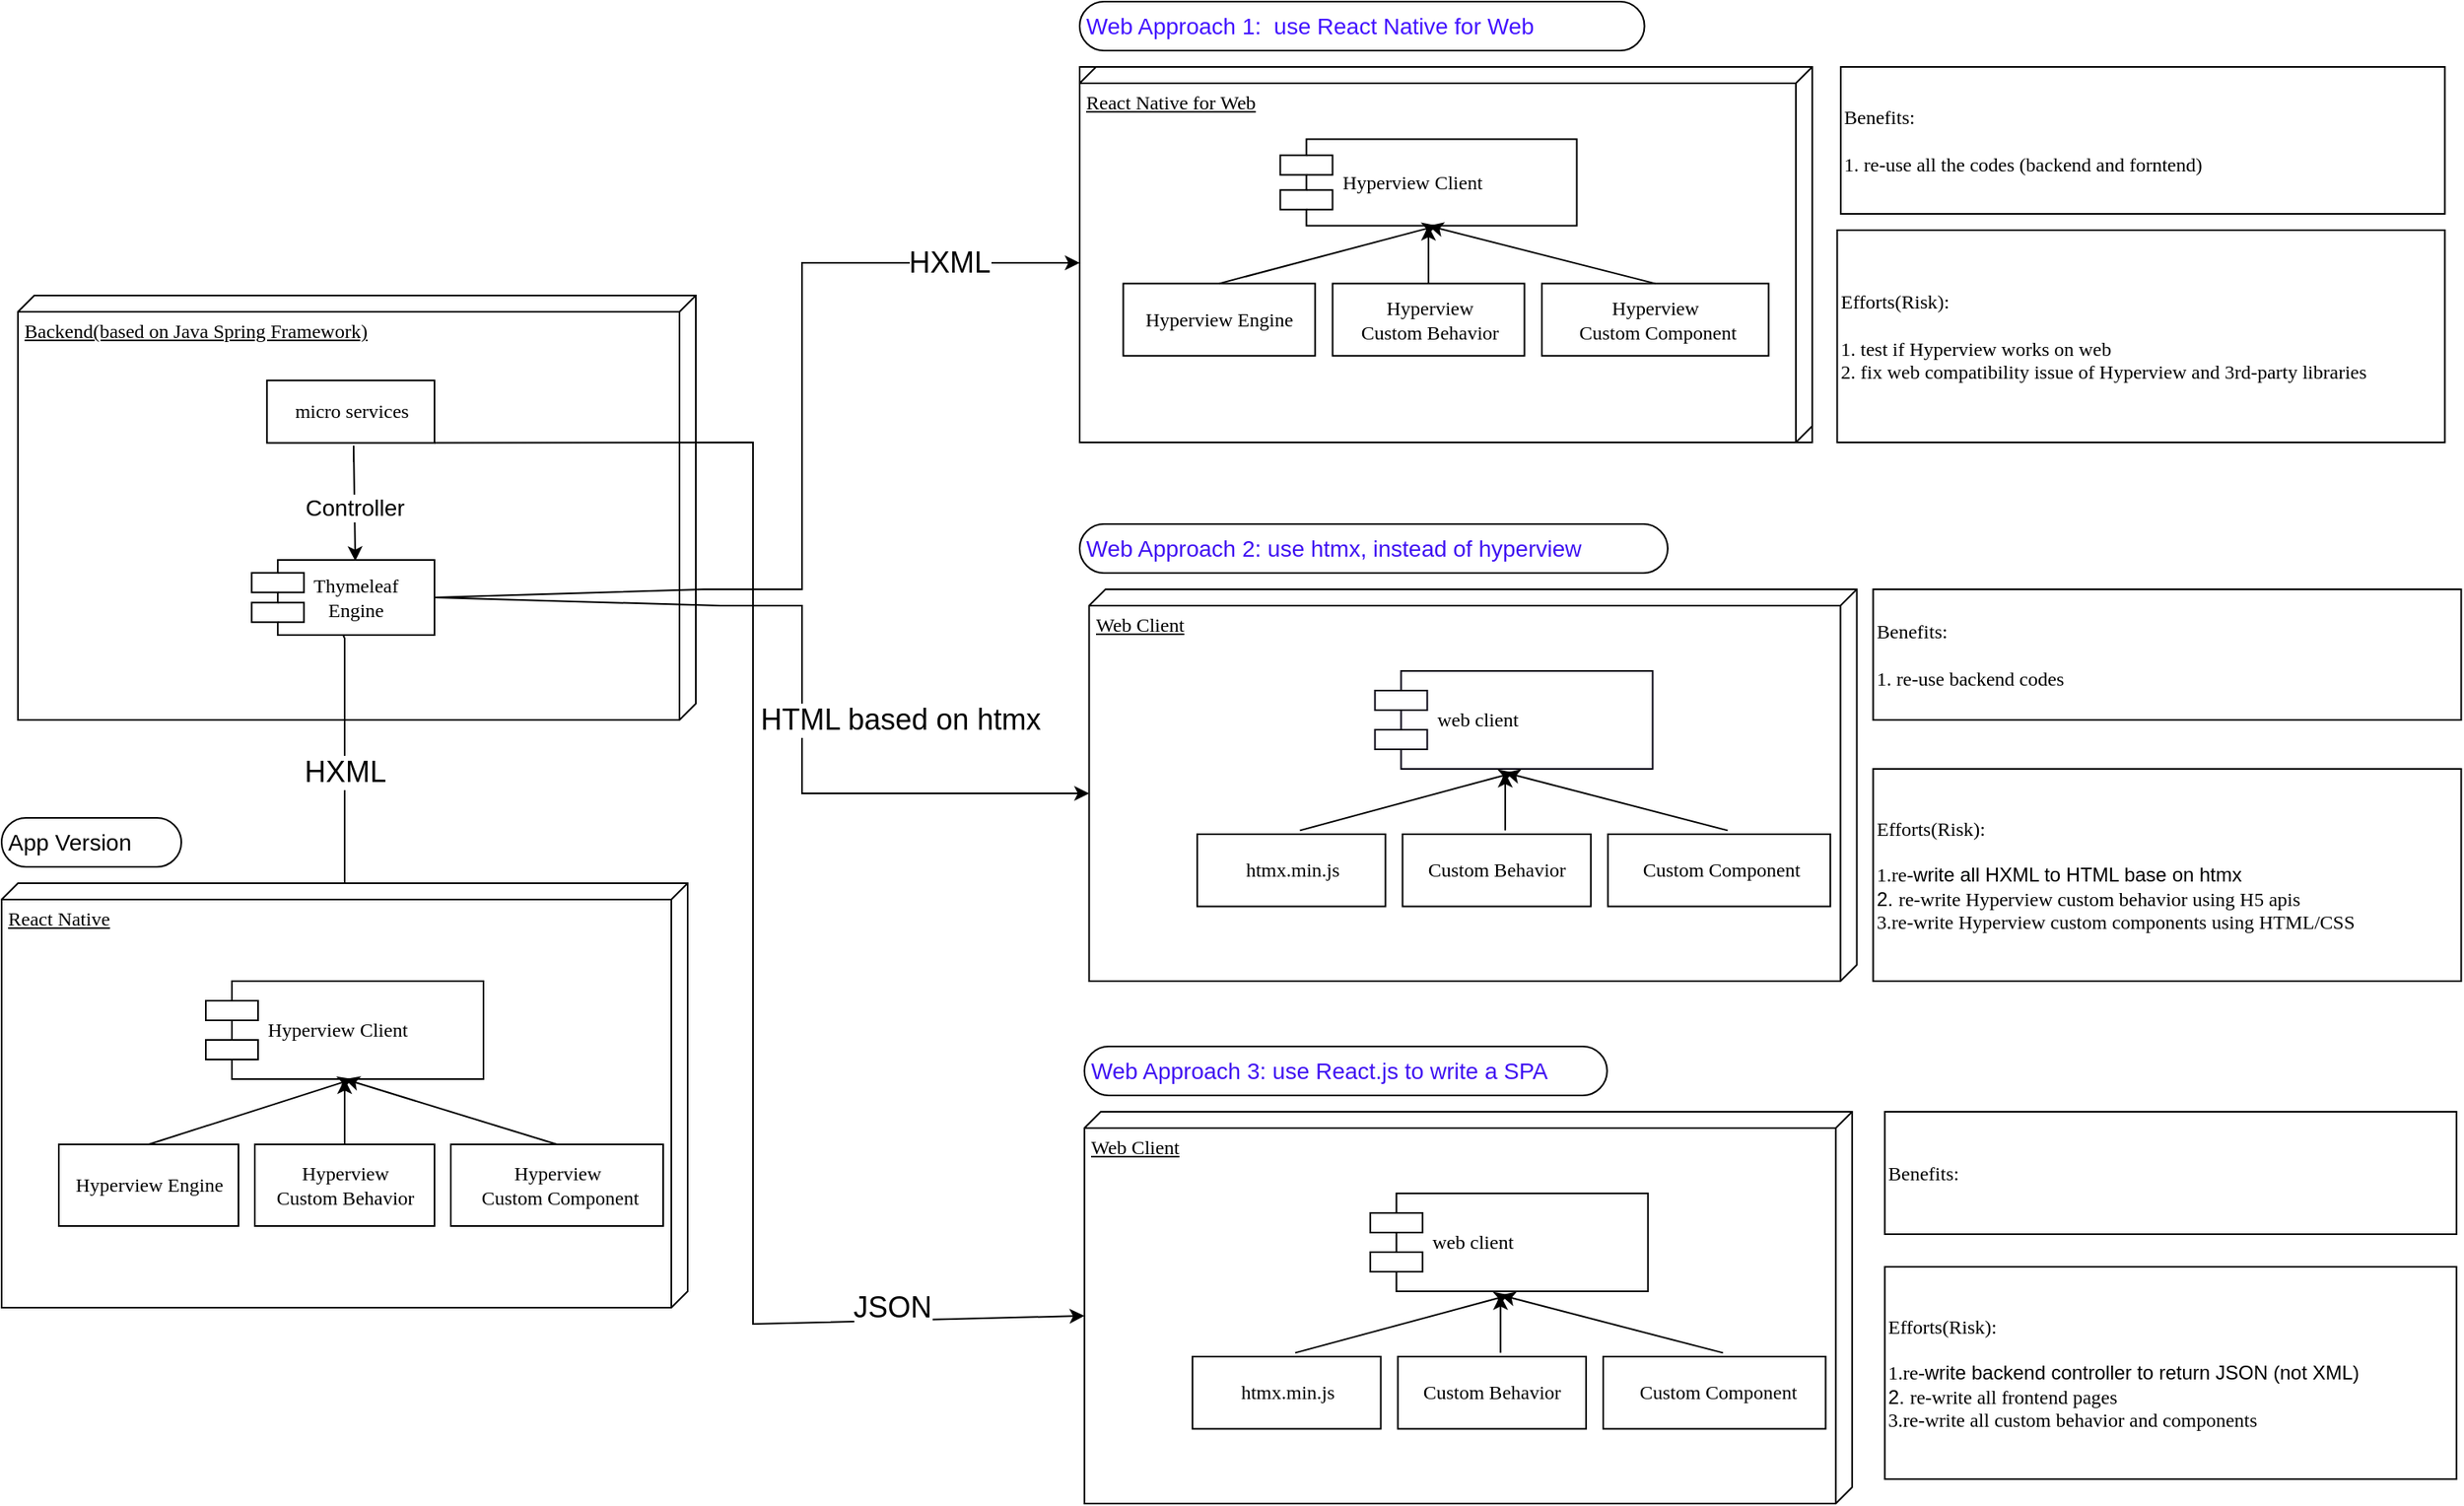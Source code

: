 <mxfile version="18.0.0" type="github">
  <diagram name="Page-1" id="5f0bae14-7c28-e335-631c-24af17079c00">
    <mxGraphModel dx="1857" dy="1796" grid="1" gridSize="10" guides="1" tooltips="1" connect="1" arrows="1" fold="1" page="1" pageScale="1" pageWidth="1100" pageHeight="850" background="none" math="0" shadow="0">
      <root>
        <mxCell id="0" />
        <mxCell id="1" parent="0" />
        <mxCell id="MG-eNMXlgoUWeHQS30Ld-83" value="" style="group" vertex="1" connectable="0" parent="1">
          <mxGeometry x="20" y="-20" width="415" height="260" as="geometry" />
        </mxCell>
        <mxCell id="39150e848f15840c-1" value="Backend(based on Java Spring Framework)" style="verticalAlign=top;align=left;spacingTop=8;spacingLeft=2;spacingRight=12;shape=cube;size=10;direction=south;fontStyle=4;html=1;rounded=0;shadow=0;comic=0;labelBackgroundColor=none;strokeWidth=1;fontFamily=Verdana;fontSize=12" parent="MG-eNMXlgoUWeHQS30Ld-83" vertex="1">
          <mxGeometry width="415" height="260" as="geometry" />
        </mxCell>
        <mxCell id="39150e848f15840c-5" value="Thymeleaf&amp;nbsp;&lt;br&gt;&amp;nbsp; &amp;nbsp;Engine" style="shape=component;align=left;spacingLeft=36;rounded=0;shadow=0;comic=0;labelBackgroundColor=none;strokeWidth=1;fontFamily=Verdana;fontSize=12;html=1;" parent="MG-eNMXlgoUWeHQS30Ld-83" vertex="1">
          <mxGeometry x="143.094" y="162.058" width="111.91" height="45.882" as="geometry" />
        </mxCell>
        <mxCell id="MG-eNMXlgoUWeHQS30Ld-16" value="micro services" style="html=1;rounded=0;shadow=0;comic=0;labelBackgroundColor=none;strokeWidth=1;fontFamily=Verdana;fontSize=12;align=center;" vertex="1" parent="MG-eNMXlgoUWeHQS30Ld-83">
          <mxGeometry x="152.42" y="52.058" width="102.584" height="38.235" as="geometry" />
        </mxCell>
        <mxCell id="MG-eNMXlgoUWeHQS30Ld-18" value="&lt;font style=&quot;font-size: 14px;&quot;&gt;Controller&lt;/font&gt;" style="endArrow=classic;html=1;rounded=0;" edge="1" parent="MG-eNMXlgoUWeHQS30Ld-83">
          <mxGeometry x="0.19" relative="1" as="geometry">
            <mxPoint x="205.51" y="102.06" as="sourcePoint" />
            <mxPoint x="206.51" y="162.648" as="targetPoint" />
            <Array as="points">
              <mxPoint x="205.51" y="92.06" />
            </Array>
            <mxPoint as="offset" />
          </mxGeometry>
        </mxCell>
        <mxCell id="MG-eNMXlgoUWeHQS30Ld-12" value="&lt;font style=&quot;font-size: 18px;&quot;&gt;HXML&lt;/font&gt;" style="endArrow=classic;html=1;rounded=0;exitX=0.5;exitY=1;exitDx=0;exitDy=0;entryX=0.5;entryY=0;entryDx=0;entryDy=0;" edge="1" parent="1" source="39150e848f15840c-5" target="39150e848f15840c-10">
          <mxGeometry x="-0.207" relative="1" as="geometry">
            <mxPoint x="125" y="350" as="sourcePoint" />
            <mxPoint x="285" y="350" as="targetPoint" />
            <Array as="points">
              <mxPoint x="220" y="190" />
            </Array>
            <mxPoint as="offset" />
          </mxGeometry>
        </mxCell>
        <mxCell id="MG-eNMXlgoUWeHQS30Ld-84" value="" style="group" vertex="1" connectable="0" parent="1">
          <mxGeometry x="10" y="340" width="420" height="260" as="geometry" />
        </mxCell>
        <mxCell id="39150e848f15840c-3" value="React Native" style="verticalAlign=top;align=left;spacingTop=8;spacingLeft=2;spacingRight=12;shape=cube;size=10;direction=south;fontStyle=4;html=1;rounded=0;shadow=0;comic=0;labelBackgroundColor=none;strokeWidth=1;fontFamily=Verdana;fontSize=12" parent="MG-eNMXlgoUWeHQS30Ld-84" vertex="1">
          <mxGeometry width="420" height="260" as="geometry" />
        </mxCell>
        <mxCell id="39150e848f15840c-10" value="Hyperview Client" style="shape=component;align=left;spacingLeft=36;rounded=0;shadow=0;comic=0;labelBackgroundColor=none;strokeWidth=1;fontFamily=Verdana;fontSize=12;html=1;" parent="MG-eNMXlgoUWeHQS30Ld-84" vertex="1">
          <mxGeometry x="125" y="60" width="170" height="60" as="geometry" />
        </mxCell>
        <mxCell id="MG-eNMXlgoUWeHQS30Ld-4" value="Hyperview Engine" style="html=1;rounded=0;shadow=0;comic=0;labelBackgroundColor=none;strokeWidth=1;fontFamily=Verdana;fontSize=12;align=center;" vertex="1" parent="MG-eNMXlgoUWeHQS30Ld-84">
          <mxGeometry x="35" y="160" width="110" height="50" as="geometry" />
        </mxCell>
        <mxCell id="MG-eNMXlgoUWeHQS30Ld-5" value="Hyperview &lt;br&gt;Custom Behavior" style="html=1;rounded=0;shadow=0;comic=0;labelBackgroundColor=none;strokeWidth=1;fontFamily=Verdana;fontSize=12;align=center;" vertex="1" parent="MG-eNMXlgoUWeHQS30Ld-84">
          <mxGeometry x="155" y="160" width="110" height="50" as="geometry" />
        </mxCell>
        <mxCell id="MG-eNMXlgoUWeHQS30Ld-6" value="Hyperview&lt;br&gt;&amp;nbsp;Custom Component" style="html=1;rounded=0;shadow=0;comic=0;labelBackgroundColor=none;strokeWidth=1;fontFamily=Verdana;fontSize=12;align=center;" vertex="1" parent="MG-eNMXlgoUWeHQS30Ld-84">
          <mxGeometry x="275" y="160" width="130" height="50" as="geometry" />
        </mxCell>
        <mxCell id="MG-eNMXlgoUWeHQS30Ld-7" value="" style="endArrow=classic;html=1;rounded=0;exitX=0.5;exitY=0;exitDx=0;exitDy=0;entryX=0.5;entryY=1;entryDx=0;entryDy=0;" edge="1" parent="MG-eNMXlgoUWeHQS30Ld-84" source="MG-eNMXlgoUWeHQS30Ld-5" target="39150e848f15840c-10">
          <mxGeometry width="50" height="50" relative="1" as="geometry">
            <mxPoint x="165" y="70" as="sourcePoint" />
            <mxPoint x="215" y="20" as="targetPoint" />
          </mxGeometry>
        </mxCell>
        <mxCell id="MG-eNMXlgoUWeHQS30Ld-10" value="" style="endArrow=classic;html=1;rounded=0;exitX=0.5;exitY=0;exitDx=0;exitDy=0;entryX=0.5;entryY=1;entryDx=0;entryDy=0;" edge="1" parent="MG-eNMXlgoUWeHQS30Ld-84" source="MG-eNMXlgoUWeHQS30Ld-6" target="39150e848f15840c-10">
          <mxGeometry width="50" height="50" relative="1" as="geometry">
            <mxPoint x="220" y="170" as="sourcePoint" />
            <mxPoint x="220" y="130" as="targetPoint" />
          </mxGeometry>
        </mxCell>
        <mxCell id="MG-eNMXlgoUWeHQS30Ld-11" value="" style="endArrow=classic;html=1;rounded=0;exitX=0.5;exitY=0;exitDx=0;exitDy=0;" edge="1" parent="MG-eNMXlgoUWeHQS30Ld-84" source="MG-eNMXlgoUWeHQS30Ld-4">
          <mxGeometry width="50" height="50" relative="1" as="geometry">
            <mxPoint x="230" y="180" as="sourcePoint" />
            <mxPoint x="215" y="120" as="targetPoint" />
          </mxGeometry>
        </mxCell>
        <mxCell id="MG-eNMXlgoUWeHQS30Ld-90" value="" style="group" vertex="1" connectable="0" parent="1">
          <mxGeometry x="670" y="120" width="845.77" height="280" as="geometry" />
        </mxCell>
        <mxCell id="MG-eNMXlgoUWeHQS30Ld-30" value="&lt;font&gt;Web Approach 2: use htmx, instead of hyperview&lt;/font&gt;" style="whiteSpace=wrap;html=1;rounded=1;arcSize=50;align=left;verticalAlign=middle;strokeWidth=1;autosize=1;spacing=4;treeFolding=1;treeMoving=1;newEdgeStyle={&quot;edgeStyle&quot;:&quot;entityRelationEdgeStyle&quot;,&quot;startArrow&quot;:&quot;none&quot;,&quot;endArrow&quot;:&quot;none&quot;,&quot;segment&quot;:10,&quot;curved&quot;:1};fontSize=14;fontColor=#4013F2;" vertex="1" parent="MG-eNMXlgoUWeHQS30Ld-90">
          <mxGeometry width="360" height="30" as="geometry" />
        </mxCell>
        <mxCell id="MG-eNMXlgoUWeHQS30Ld-61" value="&lt;font&gt;Benefits:&amp;nbsp;&lt;br&gt;&lt;br&gt;1. re-use backend codes&amp;nbsp;&lt;br&gt;&lt;/font&gt;" style="html=1;rounded=0;shadow=0;comic=0;labelBackgroundColor=none;strokeWidth=1;fontFamily=Verdana;fontSize=12;align=left;strokeColor=default;verticalAlign=middle;whiteSpace=wrap;fontColor=#000000;" vertex="1" parent="MG-eNMXlgoUWeHQS30Ld-90">
          <mxGeometry x="485.77" y="40" width="360" height="80" as="geometry" />
        </mxCell>
        <mxCell id="MG-eNMXlgoUWeHQS30Ld-62" value="&lt;font&gt;Efforts(Risk):&lt;br&gt;&lt;br&gt;1.re-&lt;/font&gt;&lt;span style=&quot;font-family: Helvetica; text-align: center; background-color: rgb(255, 255, 255);&quot;&gt;&lt;font style=&quot;font-size: 12px;&quot;&gt;write all HXML to HTML base on htmx&lt;br&gt;2.&amp;nbsp;&lt;/font&gt;&lt;/span&gt;&lt;span style=&quot;text-align: center;&quot;&gt;re-write Hyperview custom behavior using H5 apis&lt;/span&gt;&lt;br style=&quot;text-align: center;&quot;&gt;&lt;span style=&quot;text-align: center;&quot;&gt;3.re-write Hyperview custom components using HTML/CSS&lt;/span&gt;&lt;span style=&quot;font-family: Helvetica; text-align: center; background-color: rgb(255, 255, 255);&quot;&gt;&lt;font style=&quot;font-size: 12px;&quot;&gt;&lt;br&gt;&lt;/font&gt;&lt;/span&gt;" style="html=1;rounded=0;shadow=0;comic=0;labelBackgroundColor=none;strokeWidth=1;fontFamily=Verdana;fontSize=12;align=left;strokeColor=default;whiteSpace=wrap;fontColor=#000000;" vertex="1" parent="MG-eNMXlgoUWeHQS30Ld-90">
          <mxGeometry x="485.77" y="150" width="360" height="130" as="geometry" />
        </mxCell>
        <mxCell id="MG-eNMXlgoUWeHQS30Ld-86" value="" style="group;fontColor=#000000;" vertex="1" connectable="0" parent="MG-eNMXlgoUWeHQS30Ld-90">
          <mxGeometry x="5.77" y="40" width="470" height="240" as="geometry" />
        </mxCell>
        <mxCell id="MG-eNMXlgoUWeHQS30Ld-21" value="Web Client" style="verticalAlign=top;align=left;spacingTop=8;spacingLeft=2;spacingRight=12;shape=cube;size=10;direction=south;fontStyle=4;html=1;rounded=0;shadow=0;comic=0;labelBackgroundColor=none;strokeWidth=1;fontFamily=Verdana;fontSize=12;strokeColor=#000000;" vertex="1" parent="MG-eNMXlgoUWeHQS30Ld-86">
          <mxGeometry width="470" height="240" as="geometry" />
        </mxCell>
        <mxCell id="MG-eNMXlgoUWeHQS30Ld-22" value="web client" style="shape=component;align=left;spacingLeft=36;rounded=0;shadow=0;comic=0;labelBackgroundColor=none;strokeWidth=1;fontFamily=Verdana;fontSize=12;html=1;strokeColor=#050212;fontColor=#000000;" vertex="1" parent="MG-eNMXlgoUWeHQS30Ld-86">
          <mxGeometry x="175" y="50" width="170" height="60" as="geometry" />
        </mxCell>
        <mxCell id="MG-eNMXlgoUWeHQS30Ld-63" value="htmx.min.js" style="html=1;rounded=0;shadow=0;comic=0;labelBackgroundColor=none;strokeWidth=1;fontFamily=Verdana;fontSize=12;align=center;strokeColor=default;" vertex="1" parent="MG-eNMXlgoUWeHQS30Ld-86">
          <mxGeometry x="66.19" y="150.002" width="115.238" height="44.231" as="geometry" />
        </mxCell>
        <mxCell id="MG-eNMXlgoUWeHQS30Ld-64" value="Custom Behavior" style="html=1;rounded=0;shadow=0;comic=0;labelBackgroundColor=none;strokeWidth=1;fontFamily=Verdana;fontSize=12;align=center;strokeColor=default;" vertex="1" parent="MG-eNMXlgoUWeHQS30Ld-86">
          <mxGeometry x="191.905" y="150.002" width="115.238" height="44.231" as="geometry" />
        </mxCell>
        <mxCell id="MG-eNMXlgoUWeHQS30Ld-65" value="&amp;nbsp;Custom Component" style="html=1;rounded=0;shadow=0;comic=0;labelBackgroundColor=none;strokeWidth=1;fontFamily=Verdana;fontSize=12;align=center;strokeColor=default;" vertex="1" parent="MG-eNMXlgoUWeHQS30Ld-86">
          <mxGeometry x="317.619" y="150.002" width="136.19" height="44.231" as="geometry" />
        </mxCell>
        <mxCell id="MG-eNMXlgoUWeHQS30Ld-66" value="" style="endArrow=classic;html=1;rounded=0;exitX=0.5;exitY=0;exitDx=0;exitDy=0;entryX=0.5;entryY=1;entryDx=0;entryDy=0;strokeColor=default;" edge="1" parent="MG-eNMXlgoUWeHQS30Ld-86">
          <mxGeometry width="50" height="50" relative="1" as="geometry">
            <mxPoint x="254.764" y="147.692" as="sourcePoint" />
            <mxPoint x="254.764" y="112.308" as="targetPoint" />
          </mxGeometry>
        </mxCell>
        <mxCell id="MG-eNMXlgoUWeHQS30Ld-67" value="" style="endArrow=classic;html=1;rounded=0;exitX=0.5;exitY=0;exitDx=0;exitDy=0;entryX=0.5;entryY=1;entryDx=0;entryDy=0;strokeColor=default;" edge="1" parent="MG-eNMXlgoUWeHQS30Ld-86">
          <mxGeometry width="50" height="50" relative="1" as="geometry">
            <mxPoint x="390.954" y="147.692" as="sourcePoint" />
            <mxPoint x="254.764" y="112.308" as="targetPoint" />
          </mxGeometry>
        </mxCell>
        <mxCell id="MG-eNMXlgoUWeHQS30Ld-68" value="" style="endArrow=classic;html=1;rounded=0;exitX=0.5;exitY=0;exitDx=0;exitDy=0;strokeColor=default;" edge="1" parent="MG-eNMXlgoUWeHQS30Ld-86">
          <mxGeometry width="50" height="50" relative="1" as="geometry">
            <mxPoint x="129.05" y="147.692" as="sourcePoint" />
            <mxPoint x="260.002" y="112.308" as="targetPoint" />
          </mxGeometry>
        </mxCell>
        <mxCell id="MG-eNMXlgoUWeHQS30Ld-91" value="" style="group" vertex="1" connectable="0" parent="1">
          <mxGeometry x="670" y="-200" width="835.77" height="270" as="geometry" />
        </mxCell>
        <mxCell id="MG-eNMXlgoUWeHQS30Ld-46" value="&lt;font&gt;Web Approach 1:&amp;nbsp;&amp;nbsp;use React Native for Web&lt;/font&gt;" style="whiteSpace=wrap;html=1;rounded=1;arcSize=50;align=left;verticalAlign=middle;strokeWidth=1;autosize=1;spacing=4;treeFolding=1;treeMoving=1;newEdgeStyle={&quot;edgeStyle&quot;:&quot;entityRelationEdgeStyle&quot;,&quot;startArrow&quot;:&quot;none&quot;,&quot;endArrow&quot;:&quot;none&quot;,&quot;segment&quot;:10,&quot;curved&quot;:1};fontSize=14;fontColor=#4314FF;" vertex="1" parent="MG-eNMXlgoUWeHQS30Ld-91">
          <mxGeometry width="345.77" height="30" as="geometry" />
        </mxCell>
        <mxCell id="MG-eNMXlgoUWeHQS30Ld-47" value="" style="group;strokeColor=default;" vertex="1" connectable="0" parent="MG-eNMXlgoUWeHQS30Ld-91">
          <mxGeometry x="0.001" y="40" width="448.462" height="230" as="geometry" />
        </mxCell>
        <mxCell id="MG-eNMXlgoUWeHQS30Ld-34" value="React Native for Web" style="verticalAlign=top;align=left;spacingTop=8;spacingLeft=2;spacingRight=12;shape=cube;size=10;direction=south;fontStyle=4;html=1;rounded=0;shadow=0;comic=0;labelBackgroundColor=none;strokeWidth=1;fontFamily=Verdana;fontSize=12;strokeColor=default;" vertex="1" parent="MG-eNMXlgoUWeHQS30Ld-47">
          <mxGeometry width="448.462" height="230" as="geometry" />
        </mxCell>
        <mxCell id="MG-eNMXlgoUWeHQS30Ld-35" value="Hyperview Client" style="shape=component;align=left;spacingLeft=36;rounded=0;shadow=0;comic=0;labelBackgroundColor=none;strokeWidth=1;fontFamily=Verdana;fontSize=12;html=1;strokeColor=default;" vertex="1" parent="MG-eNMXlgoUWeHQS30Ld-47">
          <mxGeometry x="122.793" y="44.231" width="181.52" height="53.077" as="geometry" />
        </mxCell>
        <mxCell id="MG-eNMXlgoUWeHQS30Ld-36" value="Hyperview Engine" style="html=1;rounded=0;shadow=0;comic=0;labelBackgroundColor=none;strokeWidth=1;fontFamily=Verdana;fontSize=12;align=center;strokeColor=default;" vertex="1" parent="MG-eNMXlgoUWeHQS30Ld-47">
          <mxGeometry x="26.694" y="132.692" width="117.454" height="44.231" as="geometry" />
        </mxCell>
        <mxCell id="MG-eNMXlgoUWeHQS30Ld-37" value="Hyperview &lt;br&gt;Custom Behavior" style="html=1;rounded=0;shadow=0;comic=0;labelBackgroundColor=none;strokeWidth=1;fontFamily=Verdana;fontSize=12;align=center;strokeColor=default;" vertex="1" parent="MG-eNMXlgoUWeHQS30Ld-47">
          <mxGeometry x="154.826" y="132.692" width="117.454" height="44.231" as="geometry" />
        </mxCell>
        <mxCell id="MG-eNMXlgoUWeHQS30Ld-38" value="Hyperview&lt;br&gt;&amp;nbsp;Custom Component" style="html=1;rounded=0;shadow=0;comic=0;labelBackgroundColor=none;strokeWidth=1;fontFamily=Verdana;fontSize=12;align=center;strokeColor=default;" vertex="1" parent="MG-eNMXlgoUWeHQS30Ld-47">
          <mxGeometry x="282.958" y="132.692" width="138.81" height="44.231" as="geometry" />
        </mxCell>
        <mxCell id="MG-eNMXlgoUWeHQS30Ld-39" value="" style="endArrow=classic;html=1;rounded=0;exitX=0.5;exitY=0;exitDx=0;exitDy=0;entryX=0.5;entryY=1;entryDx=0;entryDy=0;strokeColor=default;" edge="1" parent="MG-eNMXlgoUWeHQS30Ld-47" source="MG-eNMXlgoUWeHQS30Ld-37" target="MG-eNMXlgoUWeHQS30Ld-35">
          <mxGeometry width="50" height="50" relative="1" as="geometry">
            <mxPoint x="165.504" y="53.077" as="sourcePoint" />
            <mxPoint x="218.892" y="8.846" as="targetPoint" />
          </mxGeometry>
        </mxCell>
        <mxCell id="MG-eNMXlgoUWeHQS30Ld-40" value="" style="endArrow=classic;html=1;rounded=0;exitX=0.5;exitY=0;exitDx=0;exitDy=0;entryX=0.5;entryY=1;entryDx=0;entryDy=0;strokeColor=default;" edge="1" parent="MG-eNMXlgoUWeHQS30Ld-47" source="MG-eNMXlgoUWeHQS30Ld-38" target="MG-eNMXlgoUWeHQS30Ld-35">
          <mxGeometry width="50" height="50" relative="1" as="geometry">
            <mxPoint x="224.231" y="141.538" as="sourcePoint" />
            <mxPoint x="224.231" y="106.154" as="targetPoint" />
          </mxGeometry>
        </mxCell>
        <mxCell id="MG-eNMXlgoUWeHQS30Ld-41" value="" style="endArrow=classic;html=1;rounded=0;exitX=0.5;exitY=0;exitDx=0;exitDy=0;strokeColor=default;" edge="1" parent="MG-eNMXlgoUWeHQS30Ld-47" source="MG-eNMXlgoUWeHQS30Ld-36">
          <mxGeometry width="50" height="50" relative="1" as="geometry">
            <mxPoint x="234.908" y="150.385" as="sourcePoint" />
            <mxPoint x="218.892" y="97.308" as="targetPoint" />
          </mxGeometry>
        </mxCell>
        <mxCell id="MG-eNMXlgoUWeHQS30Ld-59" value="&lt;font&gt;Benefits:&amp;nbsp;&lt;br&gt;&lt;br&gt;1. re-use all the codes (backend and forntend)&lt;br&gt;&lt;/font&gt;" style="html=1;rounded=0;shadow=0;comic=0;labelBackgroundColor=none;strokeWidth=1;fontFamily=Verdana;fontSize=12;align=left;strokeColor=default;verticalAlign=middle;whiteSpace=wrap;fontColor=#000000;" vertex="1" parent="MG-eNMXlgoUWeHQS30Ld-91">
          <mxGeometry x="465.932" y="40" width="369.838" height="90" as="geometry" />
        </mxCell>
        <mxCell id="MG-eNMXlgoUWeHQS30Ld-60" value="&lt;font&gt;Efforts(Risk):&lt;br&gt;&lt;br&gt;1. test if Hyperview works on web&lt;br&gt;2. fix web compatibility issue of Hyperview and 3rd-party libraries&lt;/font&gt;" style="html=1;rounded=0;shadow=0;comic=0;labelBackgroundColor=none;strokeWidth=1;fontFamily=Verdana;fontSize=12;align=left;strokeColor=default;whiteSpace=wrap;fontColor=#000000;" vertex="1" parent="MG-eNMXlgoUWeHQS30Ld-91">
          <mxGeometry x="463.751" y="140" width="372.019" height="130" as="geometry" />
        </mxCell>
        <mxCell id="MG-eNMXlgoUWeHQS30Ld-92" value="" style="group" vertex="1" connectable="0" parent="1">
          <mxGeometry x="672.89" y="440" width="840" height="280" as="geometry" />
        </mxCell>
        <mxCell id="MG-eNMXlgoUWeHQS30Ld-87" value="&lt;font&gt;Web Approach 3: use React.js to write a SPA&lt;/font&gt;" style="whiteSpace=wrap;html=1;rounded=1;arcSize=50;align=left;verticalAlign=middle;strokeWidth=1;autosize=1;spacing=4;treeFolding=1;treeMoving=1;newEdgeStyle={&quot;edgeStyle&quot;:&quot;entityRelationEdgeStyle&quot;,&quot;startArrow&quot;:&quot;none&quot;,&quot;endArrow&quot;:&quot;none&quot;,&quot;segment&quot;:10,&quot;curved&quot;:1};fontSize=14;fontColor=#4013F2;" vertex="1" parent="MG-eNMXlgoUWeHQS30Ld-92">
          <mxGeometry width="320" height="30" as="geometry" />
        </mxCell>
        <mxCell id="MG-eNMXlgoUWeHQS30Ld-89" value="" style="group" vertex="1" connectable="0" parent="MG-eNMXlgoUWeHQS30Ld-92">
          <mxGeometry y="40" width="840" height="240" as="geometry" />
        </mxCell>
        <mxCell id="MG-eNMXlgoUWeHQS30Ld-69" value="&lt;font&gt;Benefits:&amp;nbsp;&lt;br&gt;&lt;/font&gt;" style="html=1;rounded=0;shadow=0;comic=0;labelBackgroundColor=none;strokeWidth=1;fontFamily=Verdana;fontSize=12;align=left;strokeColor=default;verticalAlign=middle;whiteSpace=wrap;fontColor=#000000;" vertex="1" parent="MG-eNMXlgoUWeHQS30Ld-89">
          <mxGeometry x="490" width="350" height="75" as="geometry" />
        </mxCell>
        <mxCell id="MG-eNMXlgoUWeHQS30Ld-70" value="&lt;font&gt;Efforts(Risk):&lt;br&gt;&lt;br&gt;1.re-&lt;/font&gt;&lt;span style=&quot;font-family: Helvetica; text-align: center; background-color: rgb(255, 255, 255);&quot;&gt;&lt;font style=&quot;font-size: 12px;&quot;&gt;write backend controller to return JSON (not XML)&lt;br&gt;2.&amp;nbsp;&lt;/font&gt;&lt;/span&gt;&lt;span style=&quot;text-align: center;&quot;&gt;re-write all frontend pages&lt;/span&gt;&lt;br style=&quot;text-align: center;&quot;&gt;&lt;span style=&quot;text-align: center;&quot;&gt;3.re-write all custom behavior and components&lt;/span&gt;&lt;span style=&quot;font-family: Helvetica; text-align: center; background-color: rgb(255, 255, 255);&quot;&gt;&lt;font style=&quot;font-size: 12px;&quot;&gt;&lt;br&gt;&lt;/font&gt;&lt;/span&gt;" style="html=1;rounded=0;shadow=0;comic=0;labelBackgroundColor=none;strokeWidth=1;fontFamily=Verdana;fontSize=12;align=left;strokeColor=default;whiteSpace=wrap;fontColor=#000000;" vertex="1" parent="MG-eNMXlgoUWeHQS30Ld-89">
          <mxGeometry x="490" y="95" width="350" height="130" as="geometry" />
        </mxCell>
        <mxCell id="MG-eNMXlgoUWeHQS30Ld-88" value="" style="group;fontColor=#000000;" vertex="1" connectable="0" parent="MG-eNMXlgoUWeHQS30Ld-89">
          <mxGeometry width="470" height="240" as="geometry" />
        </mxCell>
        <mxCell id="MG-eNMXlgoUWeHQS30Ld-71" value="Web Client" style="verticalAlign=top;align=left;spacingTop=8;spacingLeft=2;spacingRight=12;shape=cube;size=10;direction=south;fontStyle=4;html=1;rounded=0;shadow=0;comic=0;labelBackgroundColor=none;strokeWidth=1;fontFamily=Verdana;fontSize=12;strokeColor=#000000;" vertex="1" parent="MG-eNMXlgoUWeHQS30Ld-88">
          <mxGeometry width="470" height="240" as="geometry" />
        </mxCell>
        <mxCell id="MG-eNMXlgoUWeHQS30Ld-72" value="web client" style="shape=component;align=left;spacingLeft=36;rounded=0;shadow=0;comic=0;labelBackgroundColor=none;strokeWidth=1;fontFamily=Verdana;fontSize=12;html=1;strokeColor=#000000;" vertex="1" parent="MG-eNMXlgoUWeHQS30Ld-88">
          <mxGeometry x="175" y="50" width="170" height="60" as="geometry" />
        </mxCell>
        <mxCell id="MG-eNMXlgoUWeHQS30Ld-73" value="htmx.min.js" style="html=1;rounded=0;shadow=0;comic=0;labelBackgroundColor=none;strokeWidth=1;fontFamily=Verdana;fontSize=12;align=center;strokeColor=default;" vertex="1" parent="MG-eNMXlgoUWeHQS30Ld-88">
          <mxGeometry x="66.19" y="150.002" width="115.238" height="44.231" as="geometry" />
        </mxCell>
        <mxCell id="MG-eNMXlgoUWeHQS30Ld-74" value="Custom Behavior" style="html=1;rounded=0;shadow=0;comic=0;labelBackgroundColor=none;strokeWidth=1;fontFamily=Verdana;fontSize=12;align=center;strokeColor=default;" vertex="1" parent="MG-eNMXlgoUWeHQS30Ld-88">
          <mxGeometry x="191.905" y="150.002" width="115.238" height="44.231" as="geometry" />
        </mxCell>
        <mxCell id="MG-eNMXlgoUWeHQS30Ld-75" value="&amp;nbsp;Custom Component" style="html=1;rounded=0;shadow=0;comic=0;labelBackgroundColor=none;strokeWidth=1;fontFamily=Verdana;fontSize=12;align=center;strokeColor=default;" vertex="1" parent="MG-eNMXlgoUWeHQS30Ld-88">
          <mxGeometry x="317.619" y="150.002" width="136.19" height="44.231" as="geometry" />
        </mxCell>
        <mxCell id="MG-eNMXlgoUWeHQS30Ld-76" value="" style="endArrow=classic;html=1;rounded=0;exitX=0.5;exitY=0;exitDx=0;exitDy=0;entryX=0.5;entryY=1;entryDx=0;entryDy=0;strokeColor=default;" edge="1" parent="MG-eNMXlgoUWeHQS30Ld-88">
          <mxGeometry width="50" height="50" relative="1" as="geometry">
            <mxPoint x="254.764" y="147.692" as="sourcePoint" />
            <mxPoint x="254.764" y="112.308" as="targetPoint" />
          </mxGeometry>
        </mxCell>
        <mxCell id="MG-eNMXlgoUWeHQS30Ld-77" value="" style="endArrow=classic;html=1;rounded=0;exitX=0.5;exitY=0;exitDx=0;exitDy=0;entryX=0.5;entryY=1;entryDx=0;entryDy=0;strokeColor=default;" edge="1" parent="MG-eNMXlgoUWeHQS30Ld-88">
          <mxGeometry width="50" height="50" relative="1" as="geometry">
            <mxPoint x="390.954" y="147.692" as="sourcePoint" />
            <mxPoint x="254.764" y="112.308" as="targetPoint" />
          </mxGeometry>
        </mxCell>
        <mxCell id="MG-eNMXlgoUWeHQS30Ld-78" value="" style="endArrow=classic;html=1;rounded=0;exitX=0.5;exitY=0;exitDx=0;exitDy=0;strokeColor=default;" edge="1" parent="MG-eNMXlgoUWeHQS30Ld-88">
          <mxGeometry width="50" height="50" relative="1" as="geometry">
            <mxPoint x="129.05" y="147.692" as="sourcePoint" />
            <mxPoint x="260.002" y="112.308" as="targetPoint" />
          </mxGeometry>
        </mxCell>
        <mxCell id="MG-eNMXlgoUWeHQS30Ld-93" value="&lt;font style=&quot;font-size: 18px;&quot;&gt;HXML&lt;/font&gt;" style="endArrow=classic;html=1;rounded=0;entryX=0;entryY=0;entryDx=120;entryDy=448.462;entryPerimeter=0;exitX=1;exitY=0.75;exitDx=0;exitDy=0;" edge="1" parent="1" source="39150e848f15840c-5" target="MG-eNMXlgoUWeHQS30Ld-34">
          <mxGeometry x="0.736" relative="1" as="geometry">
            <mxPoint x="530" y="140" as="sourcePoint" />
            <mxPoint x="530.95" y="222.06" as="targetPoint" />
            <Array as="points">
              <mxPoint x="275" y="165" />
              <mxPoint x="440" y="160" />
              <mxPoint x="500" y="160" />
              <mxPoint x="500" y="-40" />
            </Array>
            <mxPoint as="offset" />
          </mxGeometry>
        </mxCell>
        <mxCell id="MG-eNMXlgoUWeHQS30Ld-95" value="&lt;font style=&quot;font-size: 18px;&quot;&gt;HTML based on htmx&lt;/font&gt;" style="endArrow=classic;html=1;rounded=0;entryX=0;entryY=0;entryDx=125;entryDy=470;entryPerimeter=0;exitX=1;exitY=0.5;exitDx=0;exitDy=0;" edge="1" parent="1" source="39150e848f15840c-5" target="MG-eNMXlgoUWeHQS30Ld-21">
          <mxGeometry x="0.551" y="45" relative="1" as="geometry">
            <mxPoint x="280" y="170" as="sourcePoint" />
            <mxPoint x="660" y="290" as="targetPoint" />
            <Array as="points">
              <mxPoint x="450" y="170" />
              <mxPoint x="500" y="170" />
              <mxPoint x="500" y="285" />
            </Array>
            <mxPoint as="offset" />
          </mxGeometry>
        </mxCell>
        <mxCell id="MG-eNMXlgoUWeHQS30Ld-96" value="&lt;font style=&quot;font-size: 18px;&quot;&gt;JSON&lt;/font&gt;" style="endArrow=classic;html=1;rounded=0;entryX=0;entryY=0;entryDx=125;entryDy=470;entryPerimeter=0;exitX=1;exitY=1;exitDx=0;exitDy=0;" edge="1" parent="1" source="MG-eNMXlgoUWeHQS30Ld-16" target="MG-eNMXlgoUWeHQS30Ld-71">
          <mxGeometry x="0.749" y="8" relative="1" as="geometry">
            <mxPoint x="280" y="170" as="sourcePoint" />
            <mxPoint x="685.77" y="295" as="targetPoint" />
            <Array as="points">
              <mxPoint x="470" y="70" />
              <mxPoint x="470" y="320" />
              <mxPoint x="470" y="610" />
            </Array>
            <mxPoint as="offset" />
          </mxGeometry>
        </mxCell>
        <mxCell id="MG-eNMXlgoUWeHQS30Ld-97" value="&lt;font&gt;App Version&lt;/font&gt;" style="whiteSpace=wrap;html=1;rounded=1;arcSize=50;align=left;verticalAlign=middle;strokeWidth=1;autosize=1;spacing=4;treeFolding=1;treeMoving=1;newEdgeStyle={&quot;edgeStyle&quot;:&quot;entityRelationEdgeStyle&quot;,&quot;startArrow&quot;:&quot;none&quot;,&quot;endArrow&quot;:&quot;none&quot;,&quot;segment&quot;:10,&quot;curved&quot;:1};fontSize=14;fontColor=#000000;" vertex="1" parent="1">
          <mxGeometry x="10" y="300" width="110" height="30" as="geometry" />
        </mxCell>
      </root>
    </mxGraphModel>
  </diagram>
</mxfile>
